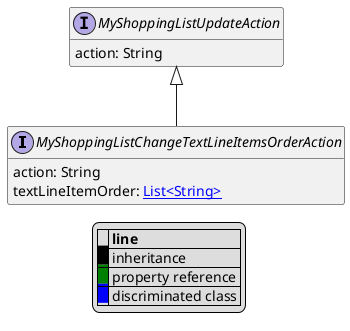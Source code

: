 @startuml

hide empty fields
hide empty methods
legend
|= |= line |
|<back:black>   </back>| inheritance |
|<back:green>   </back>| property reference |
|<back:blue>   </back>| discriminated class |
endlegend
interface MyShoppingListChangeTextLineItemsOrderAction [[MyShoppingListChangeTextLineItemsOrderAction.svg]] extends MyShoppingListUpdateAction {
    action: String
    textLineItemOrder: [[String.svg List<String>]]
}
interface MyShoppingListUpdateAction [[MyShoppingListUpdateAction.svg]]  {
    action: String
}





@enduml
